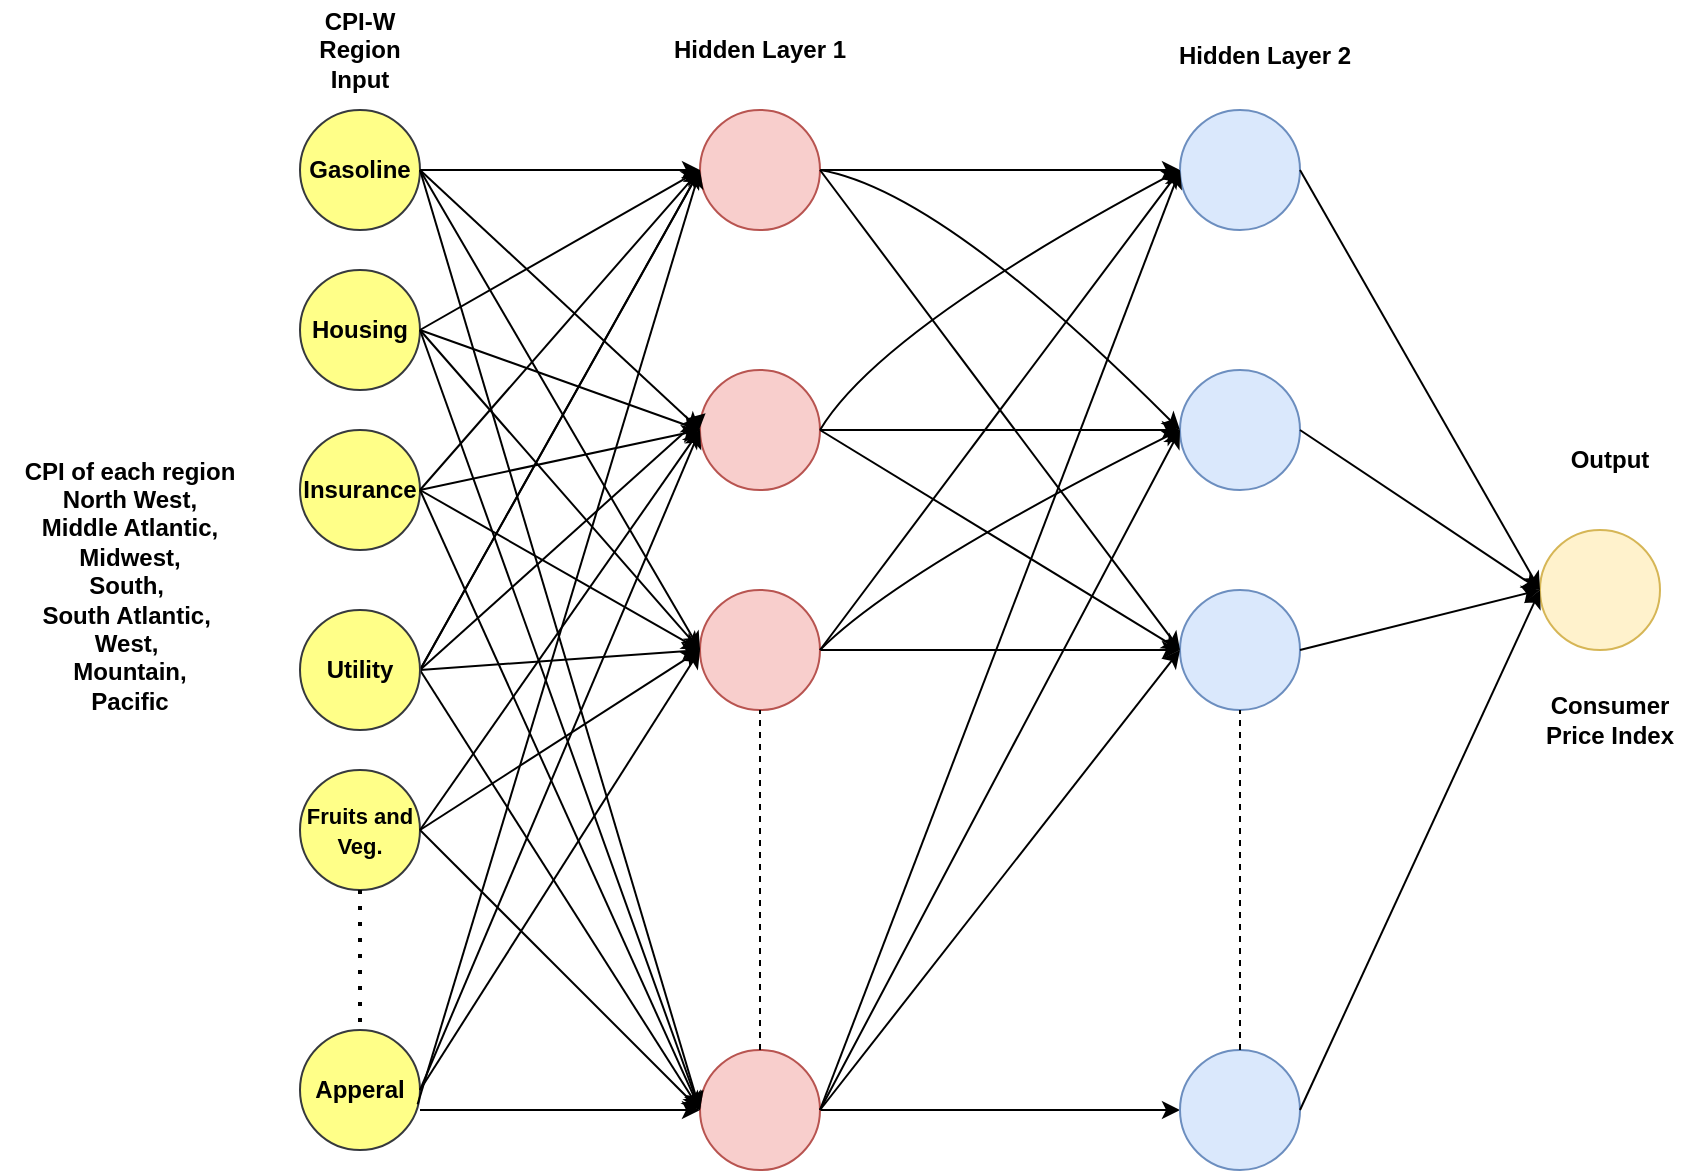 <mxfile version="19.0.3" type="device"><diagram id="aSPLKilZY94FI0q9POBS" name="Page-1"><mxGraphModel dx="1038" dy="1749" grid="1" gridSize="10" guides="1" tooltips="1" connect="1" arrows="1" fold="1" page="1" pageScale="1" pageWidth="850" pageHeight="1100" math="0" shadow="0"><root><mxCell id="0"/><mxCell id="1" parent="0"/><mxCell id="g7yP9u04dEevjReSZ9-f-1" value="&lt;b&gt;Gasoline&lt;/b&gt;" style="ellipse;whiteSpace=wrap;html=1;aspect=fixed;fillColor=#ffff88;strokeColor=#36393d;" parent="1" vertex="1"><mxGeometry x="150" y="50" width="60" height="60" as="geometry"/></mxCell><mxCell id="g7yP9u04dEevjReSZ9-f-3" value="&lt;b&gt;Housing&lt;/b&gt;" style="ellipse;whiteSpace=wrap;html=1;aspect=fixed;fillColor=#ffff88;strokeColor=#36393d;" parent="1" vertex="1"><mxGeometry x="150" y="130" width="60" height="60" as="geometry"/></mxCell><mxCell id="g7yP9u04dEevjReSZ9-f-6" value="&lt;b&gt;Insurance&lt;/b&gt;" style="ellipse;whiteSpace=wrap;html=1;aspect=fixed;fillColor=#ffff88;strokeColor=#36393d;" parent="1" vertex="1"><mxGeometry x="150" y="210" width="60" height="60" as="geometry"/></mxCell><mxCell id="g7yP9u04dEevjReSZ9-f-8" value="&lt;b&gt;&lt;font style=&quot;font-size: 11px;&quot;&gt;Fruits and Veg.&lt;/font&gt;&lt;/b&gt;" style="ellipse;whiteSpace=wrap;html=1;aspect=fixed;fillColor=#ffff88;strokeColor=#36393d;" parent="1" vertex="1"><mxGeometry x="150" y="380" width="60" height="60" as="geometry"/></mxCell><mxCell id="g7yP9u04dEevjReSZ9-f-12" value="&lt;b&gt;Apperal&lt;/b&gt;" style="ellipse;whiteSpace=wrap;html=1;aspect=fixed;fillColor=#ffff88;strokeColor=#36393d;" parent="1" vertex="1"><mxGeometry x="150" y="510" width="60" height="60" as="geometry"/></mxCell><mxCell id="g7yP9u04dEevjReSZ9-f-34" style="edgeStyle=orthogonalEdgeStyle;rounded=0;orthogonalLoop=1;jettySize=auto;html=1;exitX=1;exitY=0.5;exitDx=0;exitDy=0;entryX=0;entryY=0.5;entryDx=0;entryDy=0;" parent="1" source="g7yP9u04dEevjReSZ9-f-13" target="g7yP9u04dEevjReSZ9-f-24" edge="1"><mxGeometry relative="1" as="geometry"/></mxCell><mxCell id="g7yP9u04dEevjReSZ9-f-13" value="" style="ellipse;whiteSpace=wrap;html=1;aspect=fixed;fillColor=#f8cecc;strokeColor=#b85450;" parent="1" vertex="1"><mxGeometry x="350" y="50" width="60" height="60" as="geometry"/></mxCell><mxCell id="g7yP9u04dEevjReSZ9-f-38" style="edgeStyle=orthogonalEdgeStyle;rounded=0;orthogonalLoop=1;jettySize=auto;html=1;exitX=1;exitY=0.5;exitDx=0;exitDy=0;entryX=0;entryY=0.5;entryDx=0;entryDy=0;" parent="1" source="g7yP9u04dEevjReSZ9-f-14" target="g7yP9u04dEevjReSZ9-f-23" edge="1"><mxGeometry relative="1" as="geometry"/></mxCell><mxCell id="g7yP9u04dEevjReSZ9-f-14" value="" style="ellipse;whiteSpace=wrap;html=1;aspect=fixed;fillColor=#f8cecc;strokeColor=#b85450;" parent="1" vertex="1"><mxGeometry x="350" y="180" width="60" height="60" as="geometry"/></mxCell><mxCell id="g7yP9u04dEevjReSZ9-f-40" style="edgeStyle=orthogonalEdgeStyle;rounded=0;orthogonalLoop=1;jettySize=auto;html=1;exitX=1;exitY=0.5;exitDx=0;exitDy=0;entryX=0;entryY=0.5;entryDx=0;entryDy=0;" parent="1" source="g7yP9u04dEevjReSZ9-f-16" target="g7yP9u04dEevjReSZ9-f-21" edge="1"><mxGeometry relative="1" as="geometry"/></mxCell><mxCell id="g7yP9u04dEevjReSZ9-f-16" value="" style="ellipse;whiteSpace=wrap;html=1;aspect=fixed;fillColor=#f8cecc;strokeColor=#b85450;" parent="1" vertex="1"><mxGeometry x="350" y="520" width="60" height="60" as="geometry"/></mxCell><mxCell id="g7yP9u04dEevjReSZ9-f-39" style="edgeStyle=orthogonalEdgeStyle;rounded=0;orthogonalLoop=1;jettySize=auto;html=1;exitX=1;exitY=0.5;exitDx=0;exitDy=0;entryX=0;entryY=0.5;entryDx=0;entryDy=0;" parent="1" source="g7yP9u04dEevjReSZ9-f-17" target="g7yP9u04dEevjReSZ9-f-22" edge="1"><mxGeometry relative="1" as="geometry"/></mxCell><mxCell id="g7yP9u04dEevjReSZ9-f-17" value="" style="ellipse;whiteSpace=wrap;html=1;aspect=fixed;fillColor=#f8cecc;strokeColor=#b85450;" parent="1" vertex="1"><mxGeometry x="350" y="290" width="60" height="60" as="geometry"/></mxCell><mxCell id="g7yP9u04dEevjReSZ9-f-18" value="&lt;b&gt;Hidden Layer 1&lt;/b&gt;" style="text;html=1;strokeColor=none;fillColor=none;align=center;verticalAlign=middle;whiteSpace=wrap;rounded=0;" parent="1" vertex="1"><mxGeometry x="325" y="-5" width="110" height="50" as="geometry"/></mxCell><mxCell id="g7yP9u04dEevjReSZ9-f-21" value="" style="ellipse;whiteSpace=wrap;html=1;aspect=fixed;fillColor=#dae8fc;strokeColor=#6c8ebf;" parent="1" vertex="1"><mxGeometry x="590" y="520" width="60" height="60" as="geometry"/></mxCell><mxCell id="g7yP9u04dEevjReSZ9-f-22" value="" style="ellipse;whiteSpace=wrap;html=1;aspect=fixed;fillColor=#dae8fc;strokeColor=#6c8ebf;" parent="1" vertex="1"><mxGeometry x="590" y="290" width="60" height="60" as="geometry"/></mxCell><mxCell id="g7yP9u04dEevjReSZ9-f-23" value="" style="ellipse;whiteSpace=wrap;html=1;aspect=fixed;fillColor=#dae8fc;strokeColor=#6c8ebf;" parent="1" vertex="1"><mxGeometry x="590" y="180" width="60" height="60" as="geometry"/></mxCell><mxCell id="g7yP9u04dEevjReSZ9-f-24" value="" style="ellipse;whiteSpace=wrap;html=1;aspect=fixed;fillColor=#dae8fc;strokeColor=#6c8ebf;" parent="1" vertex="1"><mxGeometry x="590" y="50" width="60" height="60" as="geometry"/></mxCell><mxCell id="g7yP9u04dEevjReSZ9-f-25" value="" style="ellipse;whiteSpace=wrap;html=1;aspect=fixed;fillColor=#fff2cc;strokeColor=#d6b656;" parent="1" vertex="1"><mxGeometry x="770" y="260" width="60" height="60" as="geometry"/></mxCell><mxCell id="g7yP9u04dEevjReSZ9-f-28" value="&lt;b&gt;Consumer&lt;br&gt;Price Index&lt;/b&gt;" style="text;html=1;strokeColor=none;fillColor=none;align=center;verticalAlign=middle;whiteSpace=wrap;rounded=0;" parent="1" vertex="1"><mxGeometry x="770" y="330" width="70" height="50" as="geometry"/></mxCell><mxCell id="g7yP9u04dEevjReSZ9-f-29" value="&lt;b&gt;Hidden Layer 2&lt;/b&gt;" style="text;html=1;strokeColor=none;fillColor=none;align=center;verticalAlign=middle;whiteSpace=wrap;rounded=0;" parent="1" vertex="1"><mxGeometry x="580" width="105" height="45" as="geometry"/></mxCell><mxCell id="g7yP9u04dEevjReSZ9-f-31" value="&lt;b&gt;CPI-W Region Input&lt;/b&gt;" style="text;html=1;strokeColor=none;fillColor=none;align=center;verticalAlign=middle;whiteSpace=wrap;rounded=0;" parent="1" vertex="1"><mxGeometry x="145" width="70" height="40" as="geometry"/></mxCell><mxCell id="g7yP9u04dEevjReSZ9-f-33" value="&lt;b&gt;Output&lt;/b&gt;" style="text;html=1;strokeColor=none;fillColor=none;align=center;verticalAlign=middle;whiteSpace=wrap;rounded=0;" parent="1" vertex="1"><mxGeometry x="775" y="210" width="60" height="30" as="geometry"/></mxCell><mxCell id="g7yP9u04dEevjReSZ9-f-52" value="" style="curved=1;endArrow=classic;html=1;rounded=0;entryX=0;entryY=0.5;entryDx=0;entryDy=0;exitX=1;exitY=0.5;exitDx=0;exitDy=0;" parent="1" source="g7yP9u04dEevjReSZ9-f-13" target="g7yP9u04dEevjReSZ9-f-23" edge="1"><mxGeometry width="50" height="50" relative="1" as="geometry"><mxPoint x="310" y="50" as="sourcePoint"/><mxPoint x="360" as="targetPoint"/><Array as="points"><mxPoint x="470" y="90"/></Array></mxGeometry></mxCell><mxCell id="g7yP9u04dEevjReSZ9-f-53" value="" style="curved=1;endArrow=classic;html=1;rounded=0;entryX=0;entryY=0.5;entryDx=0;entryDy=0;exitX=1;exitY=0.5;exitDx=0;exitDy=0;" parent="1" source="g7yP9u04dEevjReSZ9-f-14" target="g7yP9u04dEevjReSZ9-f-24" edge="1"><mxGeometry width="50" height="50" relative="1" as="geometry"><mxPoint x="320" y="60" as="sourcePoint"/><mxPoint x="430" y="160" as="targetPoint"/><Array as="points"><mxPoint x="440" y="160"/></Array></mxGeometry></mxCell><mxCell id="g7yP9u04dEevjReSZ9-f-54" value="" style="curved=1;endArrow=classic;html=1;rounded=0;entryX=0;entryY=0.5;entryDx=0;entryDy=0;exitX=1;exitY=0.5;exitDx=0;exitDy=0;" parent="1" source="g7yP9u04dEevjReSZ9-f-17" target="g7yP9u04dEevjReSZ9-f-23" edge="1"><mxGeometry width="50" height="50" relative="1" as="geometry"><mxPoint x="310" y="390" as="sourcePoint"/><mxPoint x="420" y="180" as="targetPoint"/><Array as="points"><mxPoint x="450" y="280"/></Array></mxGeometry></mxCell><mxCell id="g7yP9u04dEevjReSZ9-f-55" value="" style="curved=1;endArrow=classic;html=1;rounded=0;entryX=0;entryY=0.5;entryDx=0;entryDy=0;exitX=1;exitY=0.5;exitDx=0;exitDy=0;" parent="1" source="g7yP9u04dEevjReSZ9-f-14" target="g7yP9u04dEevjReSZ9-f-22" edge="1"><mxGeometry width="50" height="50" relative="1" as="geometry"><mxPoint x="340" y="175" as="sourcePoint"/><mxPoint x="400" y="275" as="targetPoint"/><Array as="points"/></mxGeometry></mxCell><mxCell id="g7yP9u04dEevjReSZ9-f-56" value="" style="curved=1;endArrow=classic;html=1;rounded=0;entryX=0;entryY=0.5;entryDx=0;entryDy=0;exitX=1;exitY=0.5;exitDx=0;exitDy=0;" parent="1" source="g7yP9u04dEevjReSZ9-f-17" target="g7yP9u04dEevjReSZ9-f-24" edge="1"><mxGeometry width="50" height="50" relative="1" as="geometry"><mxPoint x="320" y="300" as="sourcePoint"/><mxPoint x="430" y="160" as="targetPoint"/><Array as="points"/></mxGeometry></mxCell><mxCell id="g7yP9u04dEevjReSZ9-f-57" value="" style="curved=1;endArrow=classic;html=1;rounded=0;entryX=0;entryY=0.5;entryDx=0;entryDy=0;exitX=1;exitY=0.5;exitDx=0;exitDy=0;" parent="1" source="g7yP9u04dEevjReSZ9-f-16" target="g7yP9u04dEevjReSZ9-f-24" edge="1"><mxGeometry width="50" height="50" relative="1" as="geometry"><mxPoint x="320" y="300" as="sourcePoint"/><mxPoint x="430" y="50" as="targetPoint"/><Array as="points"/></mxGeometry></mxCell><mxCell id="g7yP9u04dEevjReSZ9-f-58" value="" style="curved=1;endArrow=classic;html=1;rounded=0;entryX=0;entryY=0.5;entryDx=0;entryDy=0;exitX=1;exitY=0.5;exitDx=0;exitDy=0;" parent="1" source="g7yP9u04dEevjReSZ9-f-16" target="g7yP9u04dEevjReSZ9-f-23" edge="1"><mxGeometry width="50" height="50" relative="1" as="geometry"><mxPoint x="320" y="530" as="sourcePoint"/><mxPoint x="430" y="50" as="targetPoint"/><Array as="points"/></mxGeometry></mxCell><mxCell id="g7yP9u04dEevjReSZ9-f-59" value="" style="curved=1;endArrow=classic;html=1;rounded=0;entryX=0;entryY=0.5;entryDx=0;entryDy=0;exitX=1;exitY=0.5;exitDx=0;exitDy=0;" parent="1" source="g7yP9u04dEevjReSZ9-f-16" target="g7yP9u04dEevjReSZ9-f-22" edge="1"><mxGeometry width="50" height="50" relative="1" as="geometry"><mxPoint x="320" y="530" as="sourcePoint"/><mxPoint x="430" y="160" as="targetPoint"/><Array as="points"/></mxGeometry></mxCell><mxCell id="g7yP9u04dEevjReSZ9-f-60" value="" style="curved=1;endArrow=classic;html=1;rounded=0;entryX=0;entryY=0.5;entryDx=0;entryDy=0;exitX=1;exitY=0.5;exitDx=0;exitDy=0;" parent="1" source="g7yP9u04dEevjReSZ9-f-13" target="g7yP9u04dEevjReSZ9-f-22" edge="1"><mxGeometry width="50" height="50" relative="1" as="geometry"><mxPoint x="320" y="50" as="sourcePoint"/><mxPoint x="430" y="160" as="targetPoint"/><Array as="points"/></mxGeometry></mxCell><mxCell id="g7yP9u04dEevjReSZ9-f-62" value="" style="curved=1;endArrow=classic;html=1;rounded=0;entryX=0;entryY=0.5;entryDx=0;entryDy=0;exitX=0.98;exitY=0.62;exitDx=0;exitDy=0;exitPerimeter=0;" parent="1" source="g7yP9u04dEevjReSZ9-f-12" target="g7yP9u04dEevjReSZ9-f-13" edge="1"><mxGeometry width="50" height="50" relative="1" as="geometry"><mxPoint x="320" y="530" as="sourcePoint"/><mxPoint x="430" y="300" as="targetPoint"/><Array as="points"/></mxGeometry></mxCell><mxCell id="g7yP9u04dEevjReSZ9-f-63" value="" style="curved=1;endArrow=classic;html=1;rounded=0;entryX=0;entryY=0.5;entryDx=0;entryDy=0;" parent="1" target="g7yP9u04dEevjReSZ9-f-16" edge="1"><mxGeometry width="50" height="50" relative="1" as="geometry"><mxPoint x="210" y="550" as="sourcePoint"/><mxPoint x="260" y="50" as="targetPoint"/><Array as="points"/></mxGeometry></mxCell><mxCell id="g7yP9u04dEevjReSZ9-f-64" value="" style="curved=1;endArrow=classic;html=1;rounded=0;entryX=0;entryY=0.5;entryDx=0;entryDy=0;" parent="1" target="g7yP9u04dEevjReSZ9-f-17" edge="1"><mxGeometry width="50" height="50" relative="1" as="geometry"><mxPoint x="210" y="540" as="sourcePoint"/><mxPoint x="260" y="50" as="targetPoint"/><Array as="points"/></mxGeometry></mxCell><mxCell id="g7yP9u04dEevjReSZ9-f-65" value="" style="curved=1;endArrow=classic;html=1;rounded=0;entryX=0;entryY=0.5;entryDx=0;entryDy=0;exitX=1;exitY=0.5;exitDx=0;exitDy=0;" parent="1" source="g7yP9u04dEevjReSZ9-f-12" target="g7yP9u04dEevjReSZ9-f-14" edge="1"><mxGeometry width="50" height="50" relative="1" as="geometry"><mxPoint x="158.8" y="537.2" as="sourcePoint"/><mxPoint x="260" y="50" as="targetPoint"/><Array as="points"/></mxGeometry></mxCell><mxCell id="g7yP9u04dEevjReSZ9-f-66" value="" style="curved=1;endArrow=classic;html=1;rounded=0;exitX=1;exitY=0.5;exitDx=0;exitDy=0;entryX=0;entryY=0.5;entryDx=0;entryDy=0;startArrow=none;" parent="1" source="g7yP9u04dEevjReSZ9-f-7" target="g7yP9u04dEevjReSZ9-f-13" edge="1"><mxGeometry width="50" height="50" relative="1" as="geometry"><mxPoint x="158.8" y="537.2" as="sourcePoint"/><mxPoint x="250" y="40" as="targetPoint"/><Array as="points"/></mxGeometry></mxCell><mxCell id="g7yP9u04dEevjReSZ9-f-67" value="" style="curved=1;endArrow=classic;html=1;rounded=0;exitX=1;exitY=0.5;exitDx=0;exitDy=0;entryX=0;entryY=0.5;entryDx=0;entryDy=0;" parent="1" source="g7yP9u04dEevjReSZ9-f-8" target="g7yP9u04dEevjReSZ9-f-14" edge="1"><mxGeometry width="50" height="50" relative="1" as="geometry"><mxPoint x="160" y="400" as="sourcePoint"/><mxPoint x="260" y="50" as="targetPoint"/><Array as="points"/></mxGeometry></mxCell><mxCell id="g7yP9u04dEevjReSZ9-f-68" value="" style="curved=1;endArrow=classic;html=1;rounded=0;exitX=1;exitY=0.5;exitDx=0;exitDy=0;entryX=0;entryY=0.5;entryDx=0;entryDy=0;" parent="1" source="g7yP9u04dEevjReSZ9-f-8" target="g7yP9u04dEevjReSZ9-f-17" edge="1"><mxGeometry width="50" height="50" relative="1" as="geometry"><mxPoint x="160" y="400" as="sourcePoint"/><mxPoint x="260" y="160" as="targetPoint"/><Array as="points"/></mxGeometry></mxCell><mxCell id="g7yP9u04dEevjReSZ9-f-69" value="" style="curved=1;endArrow=classic;html=1;rounded=0;exitX=1;exitY=0.5;exitDx=0;exitDy=0;entryX=0;entryY=0.5;entryDx=0;entryDy=0;" parent="1" source="g7yP9u04dEevjReSZ9-f-7" target="g7yP9u04dEevjReSZ9-f-13" edge="1"><mxGeometry width="50" height="50" relative="1" as="geometry"><mxPoint x="160" y="410" as="sourcePoint"/><mxPoint x="250" y="40" as="targetPoint"/><Array as="points"/></mxGeometry></mxCell><mxCell id="g7yP9u04dEevjReSZ9-f-70" value="" style="curved=1;endArrow=classic;html=1;rounded=0;exitX=1;exitY=0.5;exitDx=0;exitDy=0;entryX=0.047;entryY=0.36;entryDx=0;entryDy=0;entryPerimeter=0;" parent="1" source="g7yP9u04dEevjReSZ9-f-7" target="g7yP9u04dEevjReSZ9-f-14" edge="1"><mxGeometry width="50" height="50" relative="1" as="geometry"><mxPoint x="160" y="340" as="sourcePoint"/><mxPoint x="250" y="160" as="targetPoint"/><Array as="points"/></mxGeometry></mxCell><mxCell id="g7yP9u04dEevjReSZ9-f-71" value="" style="curved=1;endArrow=classic;html=1;rounded=0;exitX=1;exitY=0.5;exitDx=0;exitDy=0;entryX=0;entryY=0.5;entryDx=0;entryDy=0;" parent="1" source="g7yP9u04dEevjReSZ9-f-7" target="g7yP9u04dEevjReSZ9-f-16" edge="1"><mxGeometry width="50" height="50" relative="1" as="geometry"><mxPoint x="160" y="340" as="sourcePoint"/><mxPoint x="260" y="170" as="targetPoint"/><Array as="points"/></mxGeometry></mxCell><mxCell id="g7yP9u04dEevjReSZ9-f-72" value="" style="curved=1;endArrow=classic;html=1;rounded=0;exitX=1;exitY=0.5;exitDx=0;exitDy=0;entryX=0;entryY=0.5;entryDx=0;entryDy=0;" parent="1" source="g7yP9u04dEevjReSZ9-f-7" target="g7yP9u04dEevjReSZ9-f-17" edge="1"><mxGeometry width="50" height="50" relative="1" as="geometry"><mxPoint x="160" y="340" as="sourcePoint"/><mxPoint x="260" y="530" as="targetPoint"/><Array as="points"/></mxGeometry></mxCell><mxCell id="g7yP9u04dEevjReSZ9-f-73" value="" style="curved=1;endArrow=classic;html=1;rounded=0;exitX=1;exitY=0.5;exitDx=0;exitDy=0;entryX=0;entryY=0.5;entryDx=0;entryDy=0;" parent="1" source="g7yP9u04dEevjReSZ9-f-8" target="g7yP9u04dEevjReSZ9-f-16" edge="1"><mxGeometry width="50" height="50" relative="1" as="geometry"><mxPoint x="160" y="410" as="sourcePoint"/><mxPoint x="260" y="300" as="targetPoint"/><Array as="points"/></mxGeometry></mxCell><mxCell id="g7yP9u04dEevjReSZ9-f-74" value="" style="curved=1;endArrow=classic;html=1;rounded=0;exitX=1;exitY=0.5;exitDx=0;exitDy=0;entryX=0;entryY=0.5;entryDx=0;entryDy=0;" parent="1" source="g7yP9u04dEevjReSZ9-f-6" target="g7yP9u04dEevjReSZ9-f-13" edge="1"><mxGeometry width="50" height="50" relative="1" as="geometry"><mxPoint x="150" y="260" as="sourcePoint"/><mxPoint x="250" y="50" as="targetPoint"/><Array as="points"/></mxGeometry></mxCell><mxCell id="g7yP9u04dEevjReSZ9-f-75" value="" style="curved=1;endArrow=classic;html=1;rounded=0;exitX=1;exitY=0.5;exitDx=0;exitDy=0;entryX=0;entryY=0.5;entryDx=0;entryDy=0;" parent="1" source="g7yP9u04dEevjReSZ9-f-6" target="g7yP9u04dEevjReSZ9-f-14" edge="1"><mxGeometry width="50" height="50" relative="1" as="geometry"><mxPoint x="160" y="260" as="sourcePoint"/><mxPoint x="260" y="90" as="targetPoint"/><Array as="points"/></mxGeometry></mxCell><mxCell id="g7yP9u04dEevjReSZ9-f-76" value="" style="curved=1;endArrow=classic;html=1;rounded=0;exitX=1;exitY=0.5;exitDx=0;exitDy=0;entryX=0;entryY=0.5;entryDx=0;entryDy=0;" parent="1" source="g7yP9u04dEevjReSZ9-f-6" target="g7yP9u04dEevjReSZ9-f-17" edge="1"><mxGeometry width="50" height="50" relative="1" as="geometry"><mxPoint x="160" y="260" as="sourcePoint"/><mxPoint x="260" y="220" as="targetPoint"/><Array as="points"/></mxGeometry></mxCell><mxCell id="g7yP9u04dEevjReSZ9-f-77" value="" style="curved=1;endArrow=classic;html=1;rounded=0;exitX=1;exitY=0.5;exitDx=0;exitDy=0;entryX=0;entryY=0.5;entryDx=0;entryDy=0;" parent="1" source="g7yP9u04dEevjReSZ9-f-6" target="g7yP9u04dEevjReSZ9-f-16" edge="1"><mxGeometry width="50" height="50" relative="1" as="geometry"><mxPoint x="160" y="260" as="sourcePoint"/><mxPoint x="260" y="400" as="targetPoint"/><Array as="points"/></mxGeometry></mxCell><mxCell id="g7yP9u04dEevjReSZ9-f-78" value="" style="curved=1;endArrow=classic;html=1;rounded=0;exitX=1;exitY=0.5;exitDx=0;exitDy=0;" parent="1" source="g7yP9u04dEevjReSZ9-f-3" edge="1"><mxGeometry width="50" height="50" relative="1" as="geometry"><mxPoint x="160" y="260" as="sourcePoint"/><mxPoint x="350" y="80" as="targetPoint"/><Array as="points"/></mxGeometry></mxCell><mxCell id="g7yP9u04dEevjReSZ9-f-79" value="" style="curved=1;endArrow=classic;html=1;rounded=0;exitX=1;exitY=0.5;exitDx=0;exitDy=0;entryX=0;entryY=0.5;entryDx=0;entryDy=0;" parent="1" source="g7yP9u04dEevjReSZ9-f-3" target="g7yP9u04dEevjReSZ9-f-14" edge="1"><mxGeometry width="50" height="50" relative="1" as="geometry"><mxPoint x="160" y="180" as="sourcePoint"/><mxPoint x="260" y="100" as="targetPoint"/><Array as="points"/></mxGeometry></mxCell><mxCell id="g7yP9u04dEevjReSZ9-f-80" value="" style="curved=1;endArrow=classic;html=1;rounded=0;exitX=1;exitY=0.5;exitDx=0;exitDy=0;entryX=0;entryY=0.5;entryDx=0;entryDy=0;" parent="1" source="g7yP9u04dEevjReSZ9-f-3" target="g7yP9u04dEevjReSZ9-f-17" edge="1"><mxGeometry width="50" height="50" relative="1" as="geometry"><mxPoint x="160" y="180" as="sourcePoint"/><mxPoint x="260" y="220" as="targetPoint"/><Array as="points"/></mxGeometry></mxCell><mxCell id="g7yP9u04dEevjReSZ9-f-81" value="" style="curved=1;endArrow=classic;html=1;rounded=0;exitX=1;exitY=0.5;exitDx=0;exitDy=0;entryX=0;entryY=0.5;entryDx=0;entryDy=0;" parent="1" source="g7yP9u04dEevjReSZ9-f-3" target="g7yP9u04dEevjReSZ9-f-16" edge="1"><mxGeometry width="50" height="50" relative="1" as="geometry"><mxPoint x="160" y="180" as="sourcePoint"/><mxPoint x="260" y="400" as="targetPoint"/><Array as="points"/></mxGeometry></mxCell><mxCell id="g7yP9u04dEevjReSZ9-f-82" value="" style="curved=1;endArrow=classic;html=1;rounded=0;exitX=1;exitY=0.5;exitDx=0;exitDy=0;entryX=0;entryY=0.5;entryDx=0;entryDy=0;" parent="1" source="g7yP9u04dEevjReSZ9-f-1" target="g7yP9u04dEevjReSZ9-f-13" edge="1"><mxGeometry width="50" height="50" relative="1" as="geometry"><mxPoint x="160" y="180" as="sourcePoint"/><mxPoint x="260" y="100" as="targetPoint"/><Array as="points"/></mxGeometry></mxCell><mxCell id="g7yP9u04dEevjReSZ9-f-83" value="" style="curved=1;endArrow=classic;html=1;rounded=0;exitX=1;exitY=0.5;exitDx=0;exitDy=0;entryX=0;entryY=0.5;entryDx=0;entryDy=0;" parent="1" source="g7yP9u04dEevjReSZ9-f-1" target="g7yP9u04dEevjReSZ9-f-14" edge="1"><mxGeometry width="50" height="50" relative="1" as="geometry"><mxPoint x="160" y="90" as="sourcePoint"/><mxPoint x="260" y="90" as="targetPoint"/><Array as="points"/></mxGeometry></mxCell><mxCell id="g7yP9u04dEevjReSZ9-f-84" value="" style="curved=1;endArrow=classic;html=1;rounded=0;exitX=1;exitY=0.5;exitDx=0;exitDy=0;entryX=0;entryY=0.5;entryDx=0;entryDy=0;" parent="1" source="g7yP9u04dEevjReSZ9-f-1" target="g7yP9u04dEevjReSZ9-f-17" edge="1"><mxGeometry width="50" height="50" relative="1" as="geometry"><mxPoint x="160" y="90" as="sourcePoint"/><mxPoint x="260" y="220" as="targetPoint"/><Array as="points"/></mxGeometry></mxCell><mxCell id="g7yP9u04dEevjReSZ9-f-85" value="" style="curved=1;endArrow=classic;html=1;rounded=0;exitX=1;exitY=0.5;exitDx=0;exitDy=0;entryX=0;entryY=0.5;entryDx=0;entryDy=0;" parent="1" source="g7yP9u04dEevjReSZ9-f-1" target="g7yP9u04dEevjReSZ9-f-16" edge="1"><mxGeometry width="50" height="50" relative="1" as="geometry"><mxPoint x="160" y="90" as="sourcePoint"/><mxPoint x="260" y="400" as="targetPoint"/><Array as="points"/></mxGeometry></mxCell><mxCell id="g7yP9u04dEevjReSZ9-f-87" value="" style="curved=1;endArrow=classic;html=1;rounded=0;entryX=0;entryY=0.5;entryDx=0;entryDy=0;exitX=1;exitY=0.5;exitDx=0;exitDy=0;" parent="1" source="g7yP9u04dEevjReSZ9-f-21" target="g7yP9u04dEevjReSZ9-f-25" edge="1"><mxGeometry width="50" height="50" relative="1" as="geometry"><mxPoint x="320" y="530" as="sourcePoint"/><mxPoint x="610" y="80" as="targetPoint"/><Array as="points"/></mxGeometry></mxCell><mxCell id="g7yP9u04dEevjReSZ9-f-90" value="" style="curved=1;endArrow=classic;html=1;rounded=0;exitX=1;exitY=0.5;exitDx=0;exitDy=0;entryX=0;entryY=0.5;entryDx=0;entryDy=0;" parent="1" source="g7yP9u04dEevjReSZ9-f-24" edge="1" target="g7yP9u04dEevjReSZ9-f-25"><mxGeometry width="50" height="50" relative="1" as="geometry"><mxPoint x="490" y="530" as="sourcePoint"/><mxPoint x="610" y="210" as="targetPoint"/><Array as="points"/></mxGeometry></mxCell><mxCell id="g7yP9u04dEevjReSZ9-f-94" value="" style="curved=1;endArrow=classic;html=1;rounded=0;entryX=0;entryY=0.5;entryDx=0;entryDy=0;exitX=1;exitY=0.5;exitDx=0;exitDy=0;" parent="1" source="g7yP9u04dEevjReSZ9-f-23" target="g7yP9u04dEevjReSZ9-f-25" edge="1"><mxGeometry width="50" height="50" relative="1" as="geometry"><mxPoint x="490" y="210" as="sourcePoint"/><mxPoint x="610" y="320" as="targetPoint"/><Array as="points"/></mxGeometry></mxCell><mxCell id="g7yP9u04dEevjReSZ9-f-95" value="" style="curved=1;endArrow=classic;html=1;rounded=0;exitX=1;exitY=0.5;exitDx=0;exitDy=0;entryX=0;entryY=0.5;entryDx=0;entryDy=0;" parent="1" source="g7yP9u04dEevjReSZ9-f-22" target="g7yP9u04dEevjReSZ9-f-25" edge="1"><mxGeometry width="50" height="50" relative="1" as="geometry"><mxPoint x="490" y="210" as="sourcePoint"/><mxPoint x="610" y="80" as="targetPoint"/><Array as="points"/></mxGeometry></mxCell><mxCell id="g7yP9u04dEevjReSZ9-f-98" value="&lt;b&gt;CPI of each region&lt;br&gt;North West,&lt;br&gt;Middle Atlantic,&lt;br&gt;Midwest,&lt;br&gt;South,&amp;nbsp;&lt;br&gt;South Atlantic,&amp;nbsp;&lt;br&gt;West,&amp;nbsp;&lt;br&gt;Mountain,&lt;br&gt;Pacific&lt;br&gt;&lt;br&gt;&lt;/b&gt;" style="text;html=1;strokeColor=none;fillColor=none;align=center;verticalAlign=middle;whiteSpace=wrap;rounded=0;" parent="1" vertex="1"><mxGeometry y="210" width="130" height="170" as="geometry"/></mxCell><mxCell id="g7yP9u04dEevjReSZ9-f-99" value="" style="endArrow=none;dashed=1;html=1;rounded=0;entryX=0.5;entryY=1;entryDx=0;entryDy=0;exitX=0.5;exitY=0;exitDx=0;exitDy=0;" parent="1" source="g7yP9u04dEevjReSZ9-f-16" target="g7yP9u04dEevjReSZ9-f-17" edge="1"><mxGeometry width="50" height="50" relative="1" as="geometry"><mxPoint x="430" y="260" as="sourcePoint"/><mxPoint x="480" y="210" as="targetPoint"/></mxGeometry></mxCell><mxCell id="g7yP9u04dEevjReSZ9-f-100" value="" style="endArrow=none;dashed=1;html=1;rounded=0;entryX=0.5;entryY=1;entryDx=0;entryDy=0;exitX=0.5;exitY=0;exitDx=0;exitDy=0;" parent="1" source="g7yP9u04dEevjReSZ9-f-21" target="g7yP9u04dEevjReSZ9-f-22" edge="1"><mxGeometry width="50" height="50" relative="1" as="geometry"><mxPoint x="290" y="500" as="sourcePoint"/><mxPoint x="290" y="430" as="targetPoint"/></mxGeometry></mxCell><mxCell id="g7yP9u04dEevjReSZ9-f-7" value="&lt;b&gt;Utility&lt;/b&gt;" style="ellipse;whiteSpace=wrap;html=1;aspect=fixed;fillColor=#ffff88;strokeColor=#36393d;" parent="1" vertex="1"><mxGeometry x="150" y="300" width="60" height="60" as="geometry"/></mxCell><mxCell id="7_pb3HdEQ9LICyDyW8gi-3" value="" style="endArrow=none;dashed=1;html=1;dashPattern=1 3;strokeWidth=2;rounded=0;entryX=0.5;entryY=0;entryDx=0;entryDy=0;exitX=0.5;exitY=1;exitDx=0;exitDy=0;" edge="1" parent="1" source="g7yP9u04dEevjReSZ9-f-8" target="g7yP9u04dEevjReSZ9-f-12"><mxGeometry width="50" height="50" relative="1" as="geometry"><mxPoint x="400" y="290" as="sourcePoint"/><mxPoint x="450" y="240" as="targetPoint"/></mxGeometry></mxCell></root></mxGraphModel></diagram></mxfile>